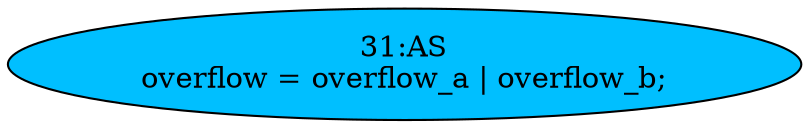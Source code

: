 strict digraph "" {
	node [label="\N"];
	"31:AS"	[ast="<pyverilog.vparser.ast.Assign object at 0x7f8a298a5250>",
		def_var="['overflow']",
		fillcolor=deepskyblue,
		label="31:AS
overflow = overflow_a | overflow_b;",
		statements="[]",
		style=filled,
		typ=Assign,
		use_var="['overflow_a', 'overflow_b']"];
}
